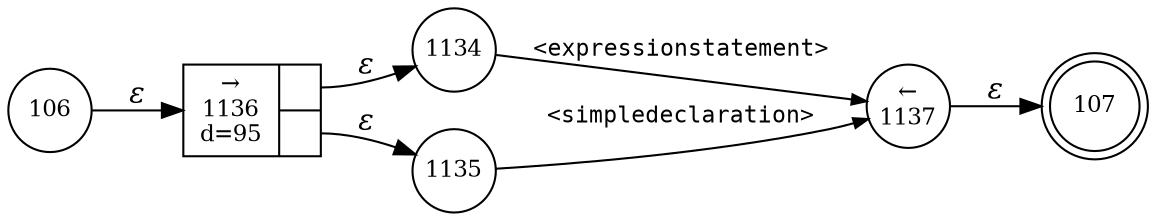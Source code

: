 digraph ATN {
rankdir=LR;
s107[fontsize=11, label="107", shape=doublecircle, fixedsize=true, width=.6];
s1136[fontsize=11,label="{&rarr;\n1136\nd=95|{<p0>|<p1>}}", shape=record, fixedsize=false, peripheries=1];
s1137[fontsize=11,label="&larr;\n1137", shape=circle, fixedsize=true, width=.55, peripheries=1];
s106[fontsize=11,label="106", shape=circle, fixedsize=true, width=.55, peripheries=1];
s1134[fontsize=11,label="1134", shape=circle, fixedsize=true, width=.55, peripheries=1];
s1135[fontsize=11,label="1135", shape=circle, fixedsize=true, width=.55, peripheries=1];
s106 -> s1136 [fontname="Times-Italic", label="&epsilon;"];
s1136:p0 -> s1134 [fontname="Times-Italic", label="&epsilon;"];
s1136:p1 -> s1135 [fontname="Times-Italic", label="&epsilon;"];
s1134 -> s1137 [fontsize=11, fontname="Courier", arrowsize=.7, label = "<expressionstatement>", arrowhead = normal];
s1135 -> s1137 [fontsize=11, fontname="Courier", arrowsize=.7, label = "<simpledeclaration>", arrowhead = normal];
s1137 -> s107 [fontname="Times-Italic", label="&epsilon;"];
}